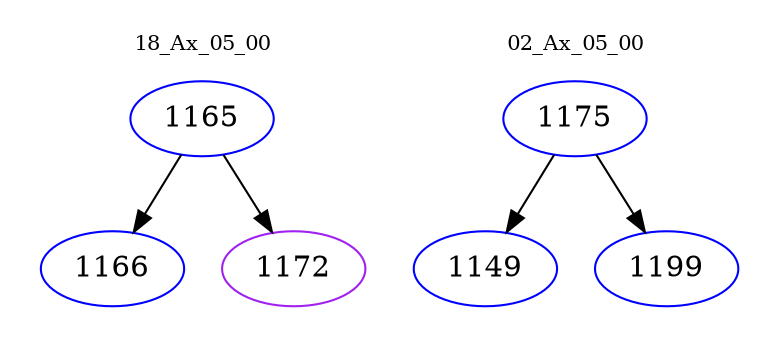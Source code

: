 digraph{
subgraph cluster_0 {
color = white
label = "18_Ax_05_00";
fontsize=10;
T0_1165 [label="1165", color="blue"]
T0_1165 -> T0_1166 [color="black"]
T0_1166 [label="1166", color="blue"]
T0_1165 -> T0_1172 [color="black"]
T0_1172 [label="1172", color="purple"]
}
subgraph cluster_1 {
color = white
label = "02_Ax_05_00";
fontsize=10;
T1_1175 [label="1175", color="blue"]
T1_1175 -> T1_1149 [color="black"]
T1_1149 [label="1149", color="blue"]
T1_1175 -> T1_1199 [color="black"]
T1_1199 [label="1199", color="blue"]
}
}

